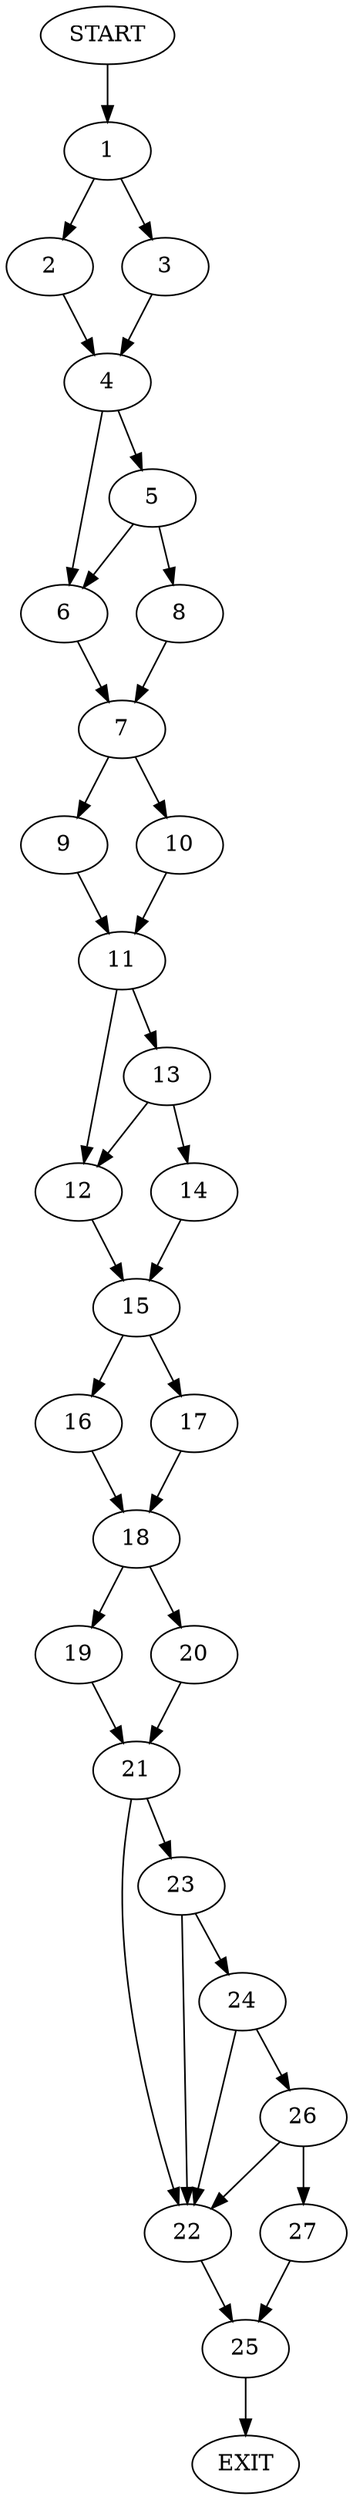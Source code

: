 digraph {
0 [label="START"]
28 [label="EXIT"]
0 -> 1
1 -> 2
1 -> 3
3 -> 4
2 -> 4
4 -> 5
4 -> 6
6 -> 7
5 -> 8
5 -> 6
8 -> 7
7 -> 9
7 -> 10
9 -> 11
10 -> 11
11 -> 12
11 -> 13
13 -> 12
13 -> 14
12 -> 15
14 -> 15
15 -> 16
15 -> 17
17 -> 18
16 -> 18
18 -> 19
18 -> 20
20 -> 21
19 -> 21
21 -> 22
21 -> 23
23 -> 24
23 -> 22
22 -> 25
24 -> 26
24 -> 22
26 -> 22
26 -> 27
27 -> 25
25 -> 28
}
